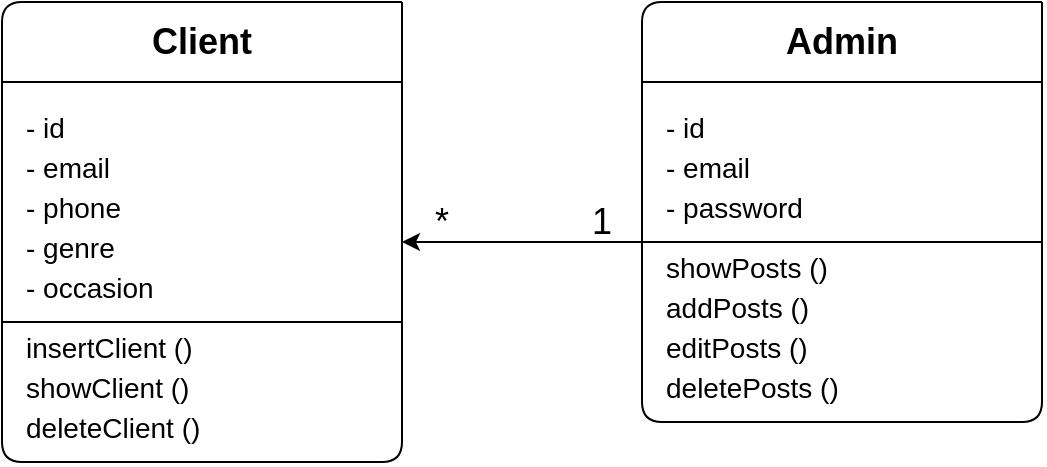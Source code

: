 <mxfile>
    <diagram id="Ro_exUdyMK0hBQuSA-QQ" name="Page-1">
        <mxGraphModel dx="990" dy="575" grid="1" gridSize="10" guides="1" tooltips="1" connect="1" arrows="1" fold="1" page="1" pageScale="1" pageWidth="1169" pageHeight="1654" math="0" shadow="0">
            <root>
                <mxCell id="0"/>
                <mxCell id="1" parent="0"/>
                <mxCell id="4" value="" style="endArrow=none;html=1;" edge="1" parent="1">
                    <mxGeometry width="50" height="50" relative="1" as="geometry">
                        <mxPoint x="480" y="120" as="sourcePoint"/>
                        <mxPoint x="480" y="120" as="targetPoint"/>
                        <Array as="points">
                            <mxPoint x="480" y="350"/>
                            <mxPoint x="380" y="350"/>
                            <mxPoint x="280" y="350"/>
                            <mxPoint x="280" y="120"/>
                        </Array>
                    </mxGeometry>
                </mxCell>
                <mxCell id="5" value="" style="endArrow=none;html=1;" edge="1" parent="1">
                    <mxGeometry width="50" height="50" relative="1" as="geometry">
                        <mxPoint x="280" y="160" as="sourcePoint"/>
                        <mxPoint x="480" y="160" as="targetPoint"/>
                    </mxGeometry>
                </mxCell>
                <mxCell id="6" value="&lt;font style=&quot;font-size: 18px&quot;&gt;&lt;b&gt;Client&lt;/b&gt;&lt;/font&gt;" style="text;html=1;strokeColor=none;fillColor=none;align=center;verticalAlign=middle;whiteSpace=wrap;rounded=0;" vertex="1" parent="1">
                    <mxGeometry x="340" y="130" width="80" height="20" as="geometry"/>
                </mxCell>
                <mxCell id="7" value="&lt;span style=&quot;font-size: 14px ; font-weight: 400&quot;&gt;- id&lt;/span&gt;" style="text;strokeColor=none;fillColor=none;html=1;fontSize=24;fontStyle=1;verticalAlign=middle;align=left;" vertex="1" parent="1">
                    <mxGeometry x="290" y="170" width="180" height="20" as="geometry"/>
                </mxCell>
                <mxCell id="8" value="&lt;span style=&quot;font-size: 14px ; font-weight: 400&quot;&gt;- email&lt;/span&gt;" style="text;strokeColor=none;fillColor=none;html=1;fontSize=24;fontStyle=1;verticalAlign=middle;align=left;" vertex="1" parent="1">
                    <mxGeometry x="290" y="190" width="180" height="20" as="geometry"/>
                </mxCell>
                <mxCell id="9" value="&lt;span style=&quot;font-size: 14px ; font-weight: 400&quot;&gt;- phone&lt;/span&gt;" style="text;strokeColor=none;fillColor=none;html=1;fontSize=24;fontStyle=1;verticalAlign=middle;align=left;" vertex="1" parent="1">
                    <mxGeometry x="290" y="210" width="180" height="20" as="geometry"/>
                </mxCell>
                <mxCell id="10" value="&lt;span style=&quot;font-size: 14px ; font-weight: 400&quot;&gt;- genre&lt;/span&gt;" style="text;strokeColor=none;fillColor=none;html=1;fontSize=24;fontStyle=1;verticalAlign=middle;align=left;" vertex="1" parent="1">
                    <mxGeometry x="290" y="230" width="180" height="20" as="geometry"/>
                </mxCell>
                <mxCell id="11" value="&lt;span style=&quot;font-size: 14px ; font-weight: 400&quot;&gt;- occasion&lt;/span&gt;" style="text;strokeColor=none;fillColor=none;html=1;fontSize=24;fontStyle=1;verticalAlign=middle;align=left;" vertex="1" parent="1">
                    <mxGeometry x="290" y="250" width="180" height="20" as="geometry"/>
                </mxCell>
                <mxCell id="12" value="" style="endArrow=none;html=1;" edge="1" parent="1">
                    <mxGeometry width="50" height="50" relative="1" as="geometry">
                        <mxPoint x="280" y="280" as="sourcePoint"/>
                        <mxPoint x="480" y="280" as="targetPoint"/>
                    </mxGeometry>
                </mxCell>
                <mxCell id="13" value="&lt;span style=&quot;font-size: 14px ; font-weight: 400&quot;&gt;insertClient ()&lt;/span&gt;" style="text;strokeColor=none;fillColor=none;html=1;fontSize=24;fontStyle=1;verticalAlign=middle;align=left;" vertex="1" parent="1">
                    <mxGeometry x="290" y="280" width="180" height="20" as="geometry"/>
                </mxCell>
                <mxCell id="14" value="&lt;span style=&quot;font-size: 14px ; font-weight: 400&quot;&gt;deleteClient ()&lt;/span&gt;" style="text;strokeColor=none;fillColor=none;html=1;fontSize=24;fontStyle=1;verticalAlign=middle;align=left;" vertex="1" parent="1">
                    <mxGeometry x="290" y="320" width="180" height="20" as="geometry"/>
                </mxCell>
                <mxCell id="17" value="&lt;span style=&quot;font-size: 14px ; font-weight: 400&quot;&gt;showClient ()&lt;/span&gt;" style="text;strokeColor=none;fillColor=none;html=1;fontSize=24;fontStyle=1;verticalAlign=middle;align=left;" vertex="1" parent="1">
                    <mxGeometry x="290" y="300" width="180" height="20" as="geometry"/>
                </mxCell>
                <mxCell id="23" value="" style="endArrow=none;html=1;" edge="1" parent="1">
                    <mxGeometry width="50" height="50" relative="1" as="geometry">
                        <mxPoint x="800" y="120" as="sourcePoint"/>
                        <mxPoint x="800" y="120" as="targetPoint"/>
                        <Array as="points">
                            <mxPoint x="800" y="330"/>
                            <mxPoint x="700" y="330"/>
                            <mxPoint x="600" y="330"/>
                            <mxPoint x="600" y="120"/>
                        </Array>
                    </mxGeometry>
                </mxCell>
                <mxCell id="24" value="" style="endArrow=none;html=1;" edge="1" parent="1">
                    <mxGeometry width="50" height="50" relative="1" as="geometry">
                        <mxPoint x="600" y="160" as="sourcePoint"/>
                        <mxPoint x="800" y="160" as="targetPoint"/>
                    </mxGeometry>
                </mxCell>
                <mxCell id="25" value="&lt;font style=&quot;font-size: 18px&quot;&gt;&lt;b&gt;Admin&lt;/b&gt;&lt;/font&gt;" style="text;html=1;strokeColor=none;fillColor=none;align=center;verticalAlign=middle;whiteSpace=wrap;rounded=0;" vertex="1" parent="1">
                    <mxGeometry x="660" y="130" width="80" height="20" as="geometry"/>
                </mxCell>
                <mxCell id="26" value="&lt;span style=&quot;font-size: 14px ; font-weight: 400&quot;&gt;- id&lt;/span&gt;" style="text;strokeColor=none;fillColor=none;html=1;fontSize=24;fontStyle=1;verticalAlign=middle;align=left;" vertex="1" parent="1">
                    <mxGeometry x="610" y="170" width="180" height="20" as="geometry"/>
                </mxCell>
                <mxCell id="27" value="&lt;span style=&quot;font-size: 14px ; font-weight: 400&quot;&gt;- email&lt;/span&gt;" style="text;strokeColor=none;fillColor=none;html=1;fontSize=24;fontStyle=1;verticalAlign=middle;align=left;" vertex="1" parent="1">
                    <mxGeometry x="610" y="190" width="180" height="20" as="geometry"/>
                </mxCell>
                <mxCell id="28" value="&lt;span style=&quot;font-size: 14px ; font-weight: 400&quot;&gt;- password&lt;/span&gt;" style="text;strokeColor=none;fillColor=none;html=1;fontSize=24;fontStyle=1;verticalAlign=middle;align=left;" vertex="1" parent="1">
                    <mxGeometry x="610" y="210" width="180" height="20" as="geometry"/>
                </mxCell>
                <mxCell id="31" value="" style="endArrow=none;html=1;" edge="1" parent="1">
                    <mxGeometry width="50" height="50" relative="1" as="geometry">
                        <mxPoint x="600" y="240" as="sourcePoint"/>
                        <mxPoint x="800" y="240" as="targetPoint"/>
                        <Array as="points">
                            <mxPoint x="700" y="240"/>
                        </Array>
                    </mxGeometry>
                </mxCell>
                <mxCell id="35" value="&lt;span style=&quot;font-size: 14px ; font-weight: 400&quot;&gt;showPosts ()&lt;br&gt;&lt;/span&gt;" style="text;strokeColor=none;fillColor=none;html=1;fontSize=24;fontStyle=1;verticalAlign=middle;align=left;" vertex="1" parent="1">
                    <mxGeometry x="610" y="240" width="180" height="20" as="geometry"/>
                </mxCell>
                <mxCell id="36" value="" style="endArrow=classic;html=1;" edge="1" parent="1">
                    <mxGeometry width="50" height="50" relative="1" as="geometry">
                        <mxPoint x="600" y="240" as="sourcePoint"/>
                        <mxPoint x="480" y="240" as="targetPoint"/>
                    </mxGeometry>
                </mxCell>
                <mxCell id="37" value="&lt;font style=&quot;font-size: 18px&quot;&gt;*&lt;/font&gt;" style="text;html=1;strokeColor=none;fillColor=none;align=center;verticalAlign=middle;whiteSpace=wrap;rounded=0;" vertex="1" parent="1">
                    <mxGeometry x="480" y="220" width="40" height="20" as="geometry"/>
                </mxCell>
                <mxCell id="38" value="&lt;font style=&quot;font-size: 18px&quot;&gt;1&lt;/font&gt;" style="text;html=1;strokeColor=none;fillColor=none;align=center;verticalAlign=middle;whiteSpace=wrap;rounded=0;" vertex="1" parent="1">
                    <mxGeometry x="560" y="220" width="40" height="20" as="geometry"/>
                </mxCell>
                <mxCell id="39" value="&lt;span style=&quot;font-size: 14px ; font-weight: 400&quot;&gt;addPosts ()&lt;br&gt;&lt;/span&gt;" style="text;strokeColor=none;fillColor=none;html=1;fontSize=24;fontStyle=1;verticalAlign=middle;align=left;" vertex="1" parent="1">
                    <mxGeometry x="610" y="260" width="180" height="20" as="geometry"/>
                </mxCell>
                <mxCell id="40" value="&lt;span style=&quot;font-size: 14px ; font-weight: 400&quot;&gt;editPosts ()&lt;br&gt;&lt;/span&gt;" style="text;strokeColor=none;fillColor=none;html=1;fontSize=24;fontStyle=1;verticalAlign=middle;align=left;" vertex="1" parent="1">
                    <mxGeometry x="610" y="280" width="180" height="20" as="geometry"/>
                </mxCell>
                <mxCell id="41" value="&lt;span style=&quot;font-size: 14px ; font-weight: 400&quot;&gt;deletePosts ()&lt;br&gt;&lt;/span&gt;" style="text;strokeColor=none;fillColor=none;html=1;fontSize=24;fontStyle=1;verticalAlign=middle;align=left;" vertex="1" parent="1">
                    <mxGeometry x="610" y="300" width="180" height="20" as="geometry"/>
                </mxCell>
            </root>
        </mxGraphModel>
    </diagram>
</mxfile>
